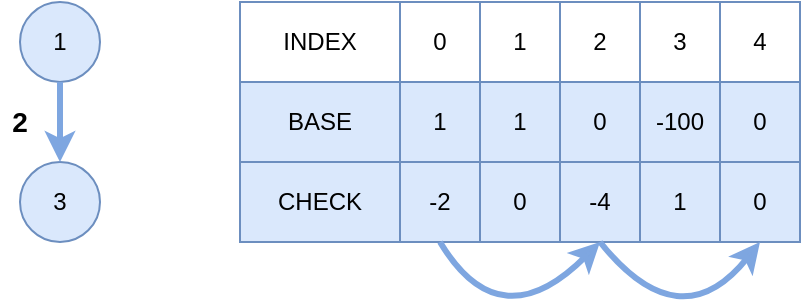 <mxfile version="12.6.5" type="device"><diagram id="oW864LoCxLMSA3RTJCi0" name="Page-1"><mxGraphModel dx="1086" dy="966" grid="1" gridSize="10" guides="1" tooltips="1" connect="1" arrows="1" fold="1" page="1" pageScale="1" pageWidth="827" pageHeight="1169" math="0" shadow="0"><root><mxCell id="0"/><mxCell id="1" parent="0"/><mxCell id="D1ESuDMq0WaMJSA7HYNl-1" value="INDEX" style="rounded=0;whiteSpace=wrap;html=1;fillColor=#FFFFFF;strokeColor=#6c8ebf;" vertex="1" parent="1"><mxGeometry x="260" y="140" width="80" height="40" as="geometry"/></mxCell><mxCell id="D1ESuDMq0WaMJSA7HYNl-2" value="BASE" style="rounded=0;whiteSpace=wrap;html=1;fillColor=#dae8fc;strokeColor=#6c8ebf;" vertex="1" parent="1"><mxGeometry x="260" y="180" width="80" height="40" as="geometry"/></mxCell><mxCell id="D1ESuDMq0WaMJSA7HYNl-3" value="CHECK" style="rounded=0;whiteSpace=wrap;html=1;fillColor=#dae8fc;strokeColor=#6c8ebf;" vertex="1" parent="1"><mxGeometry x="260" y="220" width="80" height="40" as="geometry"/></mxCell><mxCell id="D1ESuDMq0WaMJSA7HYNl-7" value="0" style="rounded=0;whiteSpace=wrap;html=1;fillColor=#FFFFFF;strokeColor=#6c8ebf;" vertex="1" parent="1"><mxGeometry x="340" y="140" width="40" height="40" as="geometry"/></mxCell><mxCell id="D1ESuDMq0WaMJSA7HYNl-8" value="1" style="rounded=0;whiteSpace=wrap;html=1;fillColor=#dae8fc;strokeColor=#6c8ebf;" vertex="1" parent="1"><mxGeometry x="340" y="180" width="40" height="40" as="geometry"/></mxCell><mxCell id="D1ESuDMq0WaMJSA7HYNl-9" value="-2" style="rounded=0;whiteSpace=wrap;html=1;fillColor=#dae8fc;strokeColor=#6c8ebf;" vertex="1" parent="1"><mxGeometry x="340" y="220" width="40" height="40" as="geometry"/></mxCell><mxCell id="D1ESuDMq0WaMJSA7HYNl-10" value="1" style="rounded=0;whiteSpace=wrap;html=1;fillColor=#FFFFFF;strokeColor=#6c8ebf;" vertex="1" parent="1"><mxGeometry x="380" y="140" width="40" height="40" as="geometry"/></mxCell><mxCell id="D1ESuDMq0WaMJSA7HYNl-11" value="2" style="rounded=0;whiteSpace=wrap;html=1;fillColor=#FFFFFF;strokeColor=#6c8ebf;" vertex="1" parent="1"><mxGeometry x="420" y="140" width="40" height="40" as="geometry"/></mxCell><mxCell id="D1ESuDMq0WaMJSA7HYNl-12" value="3" style="rounded=0;whiteSpace=wrap;html=1;fillColor=#FFFFFF;strokeColor=#6c8ebf;" vertex="1" parent="1"><mxGeometry x="460" y="140" width="40" height="40" as="geometry"/></mxCell><mxCell id="D1ESuDMq0WaMJSA7HYNl-13" value="4" style="rounded=0;whiteSpace=wrap;html=1;fillColor=#FFFFFF;strokeColor=#6c8ebf;" vertex="1" parent="1"><mxGeometry x="500" y="140" width="40" height="40" as="geometry"/></mxCell><mxCell id="D1ESuDMq0WaMJSA7HYNl-14" value="1" style="rounded=0;whiteSpace=wrap;html=1;fillColor=#dae8fc;strokeColor=#6c8ebf;" vertex="1" parent="1"><mxGeometry x="380" y="180" width="40" height="40" as="geometry"/></mxCell><mxCell id="D1ESuDMq0WaMJSA7HYNl-15" value="0" style="rounded=0;whiteSpace=wrap;html=1;fillColor=#dae8fc;strokeColor=#6c8ebf;" vertex="1" parent="1"><mxGeometry x="420" y="180" width="40" height="40" as="geometry"/></mxCell><mxCell id="D1ESuDMq0WaMJSA7HYNl-16" value="-100" style="rounded=0;whiteSpace=wrap;html=1;fillColor=#dae8fc;strokeColor=#6c8ebf;" vertex="1" parent="1"><mxGeometry x="460" y="180" width="40" height="40" as="geometry"/></mxCell><mxCell id="D1ESuDMq0WaMJSA7HYNl-17" value="0" style="rounded=0;whiteSpace=wrap;html=1;fillColor=#dae8fc;strokeColor=#6c8ebf;" vertex="1" parent="1"><mxGeometry x="500" y="180" width="40" height="40" as="geometry"/></mxCell><mxCell id="D1ESuDMq0WaMJSA7HYNl-18" value="0" style="rounded=0;whiteSpace=wrap;html=1;fillColor=#dae8fc;strokeColor=#6c8ebf;" vertex="1" parent="1"><mxGeometry x="380" y="220" width="40" height="40" as="geometry"/></mxCell><mxCell id="D1ESuDMq0WaMJSA7HYNl-19" value="-4" style="rounded=0;whiteSpace=wrap;html=1;fillColor=#dae8fc;strokeColor=#6c8ebf;" vertex="1" parent="1"><mxGeometry x="420" y="220" width="40" height="40" as="geometry"/></mxCell><mxCell id="D1ESuDMq0WaMJSA7HYNl-20" value="1" style="rounded=0;whiteSpace=wrap;html=1;fillColor=#dae8fc;strokeColor=#6c8ebf;" vertex="1" parent="1"><mxGeometry x="460" y="220" width="40" height="40" as="geometry"/></mxCell><mxCell id="D1ESuDMq0WaMJSA7HYNl-21" value="0" style="rounded=0;whiteSpace=wrap;html=1;fillColor=#dae8fc;strokeColor=#6c8ebf;" vertex="1" parent="1"><mxGeometry x="500" y="220" width="40" height="40" as="geometry"/></mxCell><mxCell id="D1ESuDMq0WaMJSA7HYNl-22" value="1" style="ellipse;whiteSpace=wrap;html=1;aspect=fixed;shadow=0;fillColor=#dae8fc;strokeColor=#6c8ebf;" vertex="1" parent="1"><mxGeometry x="150" y="140" width="40" height="40" as="geometry"/></mxCell><mxCell id="D1ESuDMq0WaMJSA7HYNl-23" value="3" style="ellipse;whiteSpace=wrap;html=1;aspect=fixed;shadow=0;fillColor=#dae8fc;strokeColor=#6c8ebf;" vertex="1" parent="1"><mxGeometry x="150" y="220" width="40" height="40" as="geometry"/></mxCell><mxCell id="D1ESuDMq0WaMJSA7HYNl-26" value="" style="curved=1;endArrow=classic;html=1;entryX=0.5;entryY=1;entryDx=0;entryDy=0;exitX=0.5;exitY=1;exitDx=0;exitDy=0;strokeColor=#7EA6E0;strokeWidth=3;" edge="1" parent="1" source="D1ESuDMq0WaMJSA7HYNl-9" target="D1ESuDMq0WaMJSA7HYNl-19"><mxGeometry width="50" height="50" relative="1" as="geometry"><mxPoint x="260" y="330" as="sourcePoint"/><mxPoint x="310" y="280" as="targetPoint"/><Array as="points"><mxPoint x="390" y="310"/></Array></mxGeometry></mxCell><mxCell id="D1ESuDMq0WaMJSA7HYNl-27" value="" style="curved=1;endArrow=classic;html=1;strokeColor=#7EA6E0;entryX=0.5;entryY=1;entryDx=0;entryDy=0;strokeWidth=3;" edge="1" parent="1" target="D1ESuDMq0WaMJSA7HYNl-21"><mxGeometry width="50" height="50" relative="1" as="geometry"><mxPoint x="440" y="260" as="sourcePoint"/><mxPoint x="310" y="310" as="targetPoint"/><Array as="points"><mxPoint x="480" y="310"/></Array></mxGeometry></mxCell><mxCell id="D1ESuDMq0WaMJSA7HYNl-28" value="" style="endArrow=classic;html=1;strokeColor=#7EA6E0;strokeWidth=3;exitX=0.5;exitY=1;exitDx=0;exitDy=0;" edge="1" parent="1" source="D1ESuDMq0WaMJSA7HYNl-22" target="D1ESuDMq0WaMJSA7HYNl-23"><mxGeometry width="50" height="50" relative="1" as="geometry"><mxPoint x="80" y="590" as="sourcePoint"/><mxPoint x="130" y="540" as="targetPoint"/></mxGeometry></mxCell><mxCell id="D1ESuDMq0WaMJSA7HYNl-29" value="&lt;font style=&quot;font-size: 14px&quot;&gt;&lt;b&gt;2&lt;/b&gt;&lt;/font&gt;" style="text;html=1;strokeColor=none;fillColor=none;align=center;verticalAlign=middle;whiteSpace=wrap;rounded=0;" vertex="1" parent="1"><mxGeometry x="140" y="190" width="20" height="20" as="geometry"/></mxCell></root></mxGraphModel></diagram></mxfile>